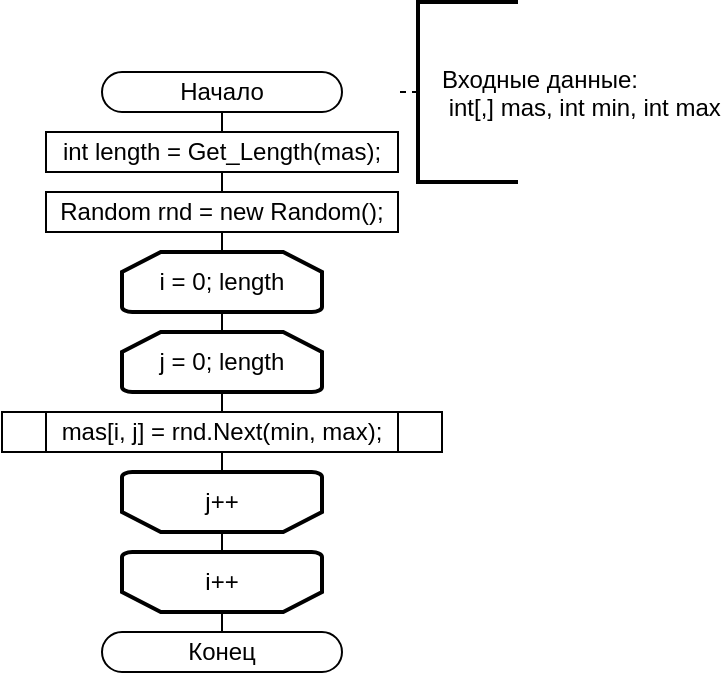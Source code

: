 <mxfile version="24.4.13" type="device">
  <diagram name="Страница — 1" id="GqrropESACAfGLRlzv-j">
    <mxGraphModel dx="523" dy="570" grid="1" gridSize="10" guides="1" tooltips="1" connect="1" arrows="1" fold="1" page="1" pageScale="1" pageWidth="827" pageHeight="1169" math="0" shadow="0">
      <root>
        <mxCell id="0" />
        <mxCell id="1" parent="0" />
        <mxCell id="aeyG5H4BSn8zntCR3gLC-1" value="Начало" style="rounded=1;whiteSpace=wrap;html=1;arcSize=50;" vertex="1" parent="1">
          <mxGeometry x="354" y="50" width="120" height="20" as="geometry" />
        </mxCell>
        <mxCell id="aeyG5H4BSn8zntCR3gLC-2" value="" style="endArrow=none;dashed=1;html=1;rounded=0;exitX=0;exitY=0.5;exitDx=0;exitDy=0;entryX=1;entryY=0.5;entryDx=0;entryDy=0;exitPerimeter=0;" edge="1" source="aeyG5H4BSn8zntCR3gLC-3" parent="1">
          <mxGeometry width="50" height="50" relative="1" as="geometry">
            <mxPoint x="552" y="70" as="sourcePoint" />
            <mxPoint x="500" y="60" as="targetPoint" />
          </mxGeometry>
        </mxCell>
        <mxCell id="aeyG5H4BSn8zntCR3gLC-3" value="   Входные данные:&#xa;    int[,] mas, int min, int max" style="strokeWidth=2;shape=mxgraph.flowchart.annotation_1;align=left;pointerEvents=1;recursiveResize=1;autosize=0;verticalAlign=middle;horizontal=1;" vertex="1" parent="1">
          <mxGeometry x="512" y="15" width="50" height="90" as="geometry" />
        </mxCell>
        <mxCell id="aeyG5H4BSn8zntCR3gLC-4" value="int length = Get_Length(mas);" style="rounded=0;whiteSpace=wrap;html=1;" vertex="1" parent="1">
          <mxGeometry x="326" y="80" width="176" height="20" as="geometry" />
        </mxCell>
        <mxCell id="aeyG5H4BSn8zntCR3gLC-5" value="" style="endArrow=none;html=1;rounded=0;entryX=0.5;entryY=0;entryDx=0;entryDy=0;exitX=0.5;exitY=1;exitDx=0;exitDy=0;" edge="1" parent="1" source="aeyG5H4BSn8zntCR3gLC-1" target="aeyG5H4BSn8zntCR3gLC-4">
          <mxGeometry width="50" height="50" relative="1" as="geometry">
            <mxPoint x="426" y="190" as="sourcePoint" />
            <mxPoint x="510" y="290" as="targetPoint" />
          </mxGeometry>
        </mxCell>
        <mxCell id="aeyG5H4BSn8zntCR3gLC-6" value="Random rnd = new Random();" style="rounded=0;whiteSpace=wrap;html=1;" vertex="1" parent="1">
          <mxGeometry x="326" y="110" width="176" height="20" as="geometry" />
        </mxCell>
        <mxCell id="aeyG5H4BSn8zntCR3gLC-7" value="" style="endArrow=none;html=1;rounded=0;entryX=0.5;entryY=0;entryDx=0;entryDy=0;exitX=0.5;exitY=1;exitDx=0;exitDy=0;" edge="1" parent="1" target="aeyG5H4BSn8zntCR3gLC-6" source="aeyG5H4BSn8zntCR3gLC-4">
          <mxGeometry width="50" height="50" relative="1" as="geometry">
            <mxPoint x="630" y="260" as="sourcePoint" />
            <mxPoint x="714" y="360" as="targetPoint" />
          </mxGeometry>
        </mxCell>
        <mxCell id="aeyG5H4BSn8zntCR3gLC-8" value="i = 0; length" style="strokeWidth=2;html=1;shape=mxgraph.flowchart.loop_limit;whiteSpace=wrap;" vertex="1" parent="1">
          <mxGeometry x="364" y="140" width="100" height="30" as="geometry" />
        </mxCell>
        <mxCell id="aeyG5H4BSn8zntCR3gLC-9" value="i++" style="strokeWidth=2;html=1;shape=mxgraph.flowchart.loop_limit;whiteSpace=wrap;direction=west;" vertex="1" parent="1">
          <mxGeometry x="364" y="290" width="100" height="30" as="geometry" />
        </mxCell>
        <mxCell id="aeyG5H4BSn8zntCR3gLC-10" value="" style="endArrow=none;html=1;rounded=0;entryX=0.5;entryY=0;entryDx=0;entryDy=0;entryPerimeter=0;exitX=0.5;exitY=1;exitDx=0;exitDy=0;" edge="1" parent="1" source="aeyG5H4BSn8zntCR3gLC-6" target="aeyG5H4BSn8zntCR3gLC-8">
          <mxGeometry width="50" height="50" relative="1" as="geometry">
            <mxPoint x="400" y="270" as="sourcePoint" />
            <mxPoint x="450" y="220" as="targetPoint" />
          </mxGeometry>
        </mxCell>
        <mxCell id="aeyG5H4BSn8zntCR3gLC-11" value="j = 0; length" style="strokeWidth=2;html=1;shape=mxgraph.flowchart.loop_limit;whiteSpace=wrap;" vertex="1" parent="1">
          <mxGeometry x="364" y="180" width="100" height="30" as="geometry" />
        </mxCell>
        <mxCell id="aeyG5H4BSn8zntCR3gLC-12" value="j++" style="strokeWidth=2;html=1;shape=mxgraph.flowchart.loop_limit;whiteSpace=wrap;direction=west;" vertex="1" parent="1">
          <mxGeometry x="364" y="250" width="100" height="30" as="geometry" />
        </mxCell>
        <mxCell id="aeyG5H4BSn8zntCR3gLC-13" value="mas[i, j] = rnd.Next(min, max);" style="shape=process;whiteSpace=wrap;html=1;backgroundOutline=1;" vertex="1" parent="1">
          <mxGeometry x="304" y="220" width="220" height="20" as="geometry" />
        </mxCell>
        <mxCell id="aeyG5H4BSn8zntCR3gLC-14" value="" style="endArrow=none;html=1;rounded=0;entryX=0.5;entryY=1;entryDx=0;entryDy=0;entryPerimeter=0;exitX=0.5;exitY=0;exitDx=0;exitDy=0;" edge="1" parent="1" source="aeyG5H4BSn8zntCR3gLC-13" target="aeyG5H4BSn8zntCR3gLC-11">
          <mxGeometry width="50" height="50" relative="1" as="geometry">
            <mxPoint x="340" y="310" as="sourcePoint" />
            <mxPoint x="390" y="260" as="targetPoint" />
          </mxGeometry>
        </mxCell>
        <mxCell id="aeyG5H4BSn8zntCR3gLC-15" value="" style="endArrow=none;html=1;rounded=0;entryX=0.5;entryY=1;entryDx=0;entryDy=0;entryPerimeter=0;exitX=0.5;exitY=0;exitDx=0;exitDy=0;exitPerimeter=0;" edge="1" parent="1" source="aeyG5H4BSn8zntCR3gLC-11" target="aeyG5H4BSn8zntCR3gLC-8">
          <mxGeometry width="50" height="50" relative="1" as="geometry">
            <mxPoint x="340" y="310" as="sourcePoint" />
            <mxPoint x="390" y="260" as="targetPoint" />
          </mxGeometry>
        </mxCell>
        <mxCell id="aeyG5H4BSn8zntCR3gLC-16" value="" style="endArrow=none;html=1;rounded=0;entryX=0.5;entryY=1;entryDx=0;entryDy=0;exitX=0.5;exitY=1;exitDx=0;exitDy=0;exitPerimeter=0;" edge="1" parent="1" source="aeyG5H4BSn8zntCR3gLC-12" target="aeyG5H4BSn8zntCR3gLC-13">
          <mxGeometry width="50" height="50" relative="1" as="geometry">
            <mxPoint x="340" y="310" as="sourcePoint" />
            <mxPoint x="390" y="260" as="targetPoint" />
          </mxGeometry>
        </mxCell>
        <mxCell id="aeyG5H4BSn8zntCR3gLC-17" value="" style="endArrow=none;html=1;rounded=0;entryX=0.5;entryY=0;entryDx=0;entryDy=0;entryPerimeter=0;exitX=0.5;exitY=1;exitDx=0;exitDy=0;exitPerimeter=0;" edge="1" parent="1" source="aeyG5H4BSn8zntCR3gLC-9" target="aeyG5H4BSn8zntCR3gLC-12">
          <mxGeometry width="50" height="50" relative="1" as="geometry">
            <mxPoint x="340" y="310" as="sourcePoint" />
            <mxPoint x="390" y="260" as="targetPoint" />
          </mxGeometry>
        </mxCell>
        <mxCell id="aeyG5H4BSn8zntCR3gLC-18" value="" style="endArrow=none;html=1;rounded=0;exitX=0.5;exitY=0;exitDx=0;exitDy=0;exitPerimeter=0;entryX=0.5;entryY=0;entryDx=0;entryDy=0;" edge="1" parent="1" source="aeyG5H4BSn8zntCR3gLC-9" target="aeyG5H4BSn8zntCR3gLC-19">
          <mxGeometry width="50" height="50" relative="1" as="geometry">
            <mxPoint x="410" y="350" as="sourcePoint" />
            <mxPoint x="460" y="300" as="targetPoint" />
          </mxGeometry>
        </mxCell>
        <mxCell id="aeyG5H4BSn8zntCR3gLC-19" value="Конец" style="rounded=1;whiteSpace=wrap;html=1;arcSize=50;" vertex="1" parent="1">
          <mxGeometry x="354" y="330" width="120" height="20" as="geometry" />
        </mxCell>
      </root>
    </mxGraphModel>
  </diagram>
</mxfile>
